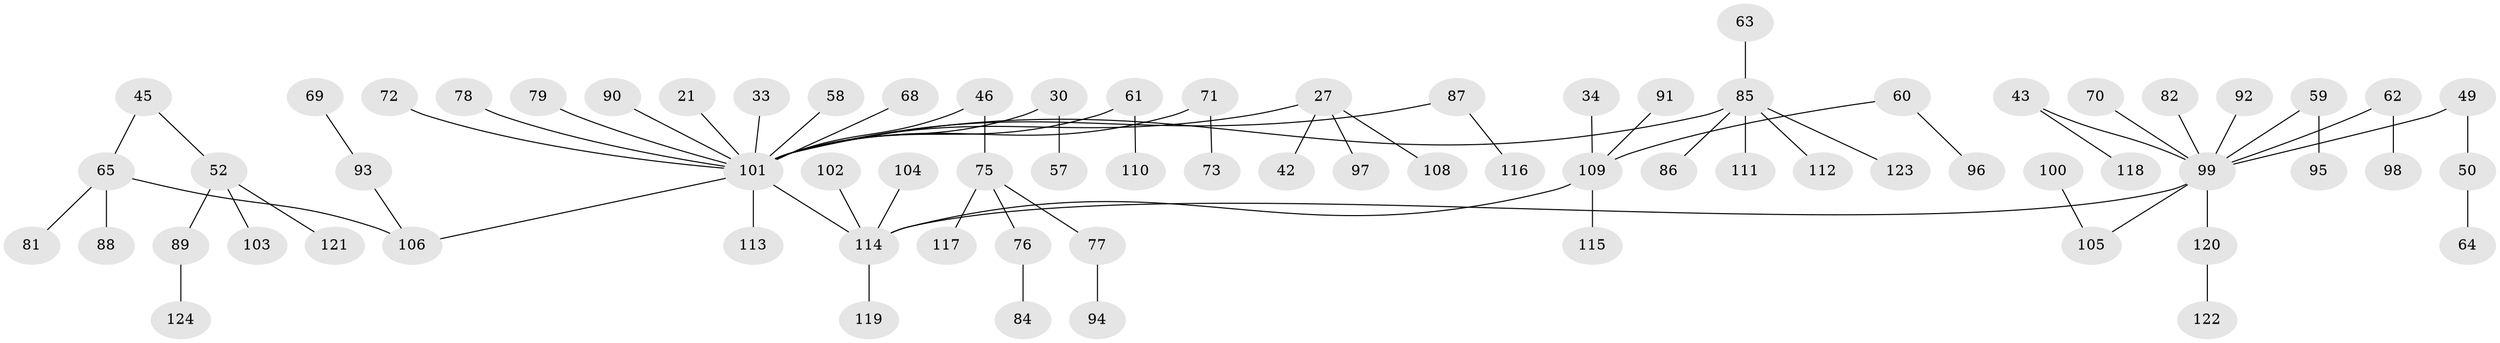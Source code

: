 // original degree distribution, {4: 0.056451612903225805, 6: 0.03225806451612903, 7: 0.008064516129032258, 3: 0.1532258064516129, 5: 0.016129032258064516, 2: 0.23387096774193547, 1: 0.5}
// Generated by graph-tools (version 1.1) at 2025/55/03/04/25 21:55:41]
// undirected, 74 vertices, 73 edges
graph export_dot {
graph [start="1"]
  node [color=gray90,style=filled];
  21;
  27;
  30;
  33;
  34;
  42;
  43;
  45;
  46;
  49;
  50;
  52;
  57;
  58;
  59;
  60;
  61 [super="+32+51"];
  62;
  63;
  64;
  65 [super="+31"];
  68;
  69;
  70;
  71;
  72;
  73;
  75;
  76;
  77;
  78;
  79;
  81;
  82;
  84;
  85 [super="+41+44+83+37"];
  86;
  87 [super="+40+53"];
  88;
  89;
  90;
  91;
  92;
  93 [super="+38"];
  94;
  95;
  96;
  97;
  98;
  99 [super="+66+39"];
  100;
  101 [super="+12+22+47+15"];
  102;
  103;
  104;
  105 [super="+74"];
  106 [super="+7+13"];
  108;
  109 [super="+23+19+54+26+28"];
  110;
  111;
  112;
  113;
  114 [super="+80"];
  115;
  116;
  117;
  118;
  119;
  120 [super="+107"];
  121;
  122;
  123;
  124;
  21 -- 101;
  27 -- 42;
  27 -- 97;
  27 -- 108;
  27 -- 101;
  30 -- 57;
  30 -- 101;
  33 -- 101;
  34 -- 109;
  43 -- 118;
  43 -- 99;
  45 -- 52;
  45 -- 65;
  46 -- 75;
  46 -- 101;
  49 -- 50;
  49 -- 99;
  50 -- 64;
  52 -- 89;
  52 -- 103;
  52 -- 121;
  58 -- 101;
  59 -- 95;
  59 -- 99;
  60 -- 96;
  60 -- 109;
  61 -- 110;
  61 -- 101;
  62 -- 98;
  62 -- 99;
  63 -- 85;
  65 -- 81;
  65 -- 88;
  65 -- 106;
  68 -- 101;
  69 -- 93;
  70 -- 99;
  71 -- 73;
  71 -- 101;
  72 -- 101;
  75 -- 76;
  75 -- 77;
  75 -- 117;
  76 -- 84;
  77 -- 94;
  78 -- 101;
  79 -- 101;
  82 -- 99;
  85 -- 112;
  85 -- 123;
  85 -- 101;
  85 -- 86;
  85 -- 111;
  87 -- 116;
  87 -- 101;
  89 -- 124;
  90 -- 101;
  91 -- 109;
  92 -- 99;
  93 -- 106;
  99 -- 105;
  99 -- 120;
  99 -- 114;
  100 -- 105;
  101 -- 106;
  101 -- 113;
  101 -- 114;
  102 -- 114;
  104 -- 114;
  109 -- 115;
  109 -- 114;
  114 -- 119;
  120 -- 122;
}
